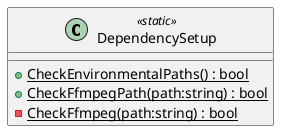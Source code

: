 @startuml
class DependencySetup <<static>> {
    + {static} CheckEnvironmentalPaths() : bool
    + {static} CheckFfmpegPath(path:string) : bool
    - {static} CheckFfmpeg(path:string) : bool
}
@enduml
